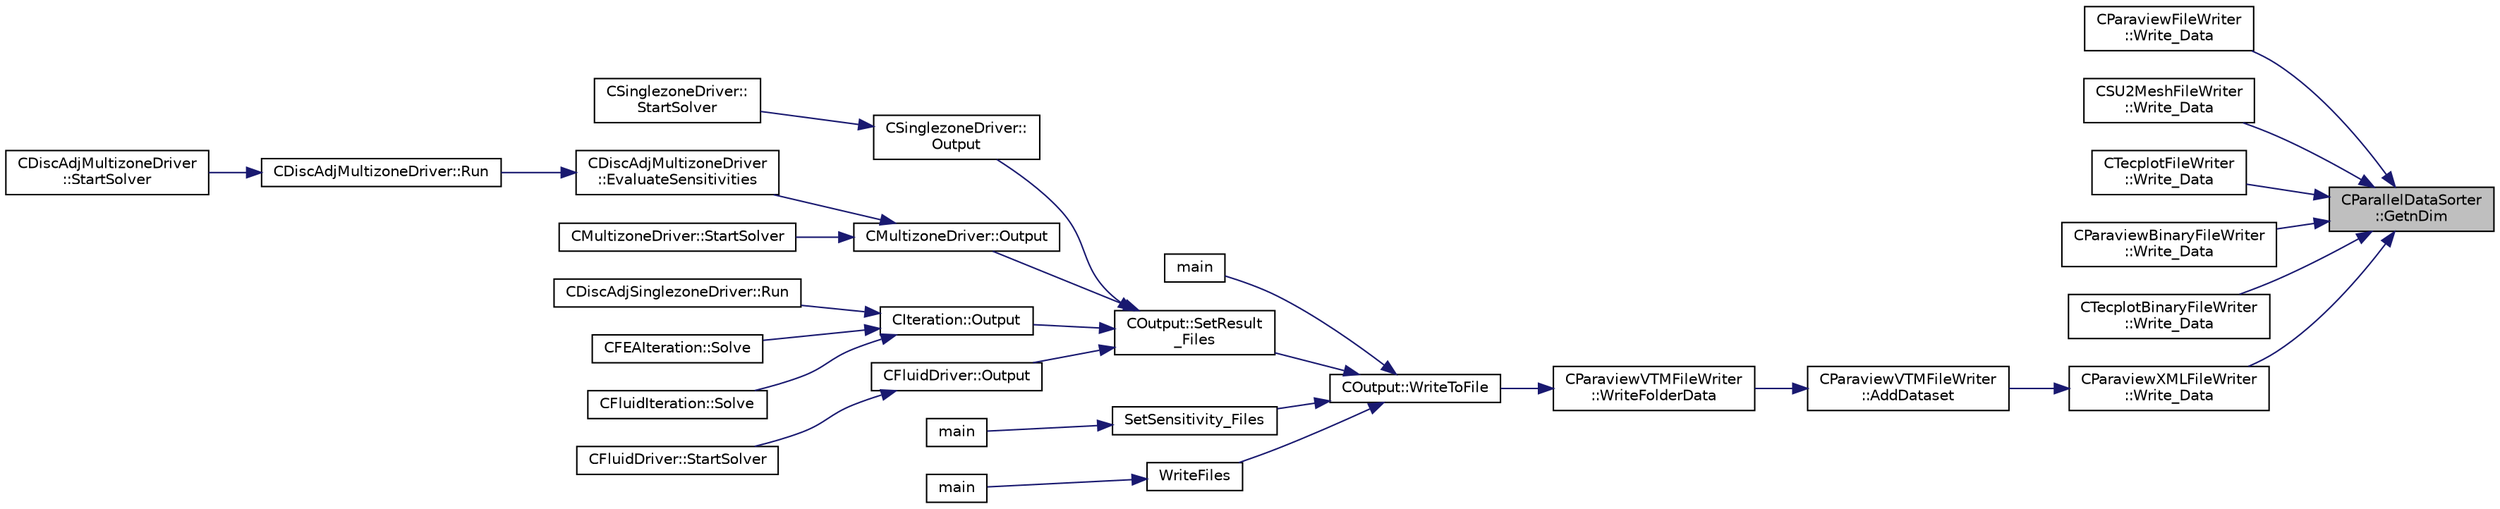 digraph "CParallelDataSorter::GetnDim"
{
 // LATEX_PDF_SIZE
  edge [fontname="Helvetica",fontsize="10",labelfontname="Helvetica",labelfontsize="10"];
  node [fontname="Helvetica",fontsize="10",shape=record];
  rankdir="RL";
  Node1 [label="CParallelDataSorter\l::GetnDim",height=0.2,width=0.4,color="black", fillcolor="grey75", style="filled", fontcolor="black",tooltip="Get the spatial dimension."];
  Node1 -> Node2 [dir="back",color="midnightblue",fontsize="10",style="solid",fontname="Helvetica"];
  Node2 [label="CParaviewFileWriter\l::Write_Data",height=0.2,width=0.4,color="black", fillcolor="white", style="filled",URL="$classCParaviewFileWriter.html#ae4414acad5ec9d8512e90b329bbad96f",tooltip="Write sorted data to file in paraview file format."];
  Node1 -> Node3 [dir="back",color="midnightblue",fontsize="10",style="solid",fontname="Helvetica"];
  Node3 [label="CSU2MeshFileWriter\l::Write_Data",height=0.2,width=0.4,color="black", fillcolor="white", style="filled",URL="$classCSU2MeshFileWriter.html#a1851a6b32c9c8af27f3c51c594a32db5",tooltip="Write sorted data to file in SU2 mesh file format."];
  Node1 -> Node4 [dir="back",color="midnightblue",fontsize="10",style="solid",fontname="Helvetica"];
  Node4 [label="CTecplotFileWriter\l::Write_Data",height=0.2,width=0.4,color="black", fillcolor="white", style="filled",URL="$classCTecplotFileWriter.html#a7ec196b7d3a26a1d88e1f3488a5c4990",tooltip="Write sorted data to file in tecplot ASCII file format."];
  Node1 -> Node5 [dir="back",color="midnightblue",fontsize="10",style="solid",fontname="Helvetica"];
  Node5 [label="CParaviewBinaryFileWriter\l::Write_Data",height=0.2,width=0.4,color="black", fillcolor="white", style="filled",URL="$classCParaviewBinaryFileWriter.html#aef0775d67502b4dec3e2f8daaca6ff57",tooltip="Write sorted data to file in paraview binary file format."];
  Node1 -> Node6 [dir="back",color="midnightblue",fontsize="10",style="solid",fontname="Helvetica"];
  Node6 [label="CTecplotBinaryFileWriter\l::Write_Data",height=0.2,width=0.4,color="black", fillcolor="white", style="filled",URL="$classCTecplotBinaryFileWriter.html#a4f1039c08a4fbaf2321b5107b99f22c0",tooltip="Write sorted data to file in tecplot binary file format."];
  Node1 -> Node7 [dir="back",color="midnightblue",fontsize="10",style="solid",fontname="Helvetica"];
  Node7 [label="CParaviewXMLFileWriter\l::Write_Data",height=0.2,width=0.4,color="black", fillcolor="white", style="filled",URL="$classCParaviewXMLFileWriter.html#a67c7dabde286ef41112636bc3461b5a7",tooltip="Write sorted data to file in paraview binary file format."];
  Node7 -> Node8 [dir="back",color="midnightblue",fontsize="10",style="solid",fontname="Helvetica"];
  Node8 [label="CParaviewVTMFileWriter\l::AddDataset",height=0.2,width=0.4,color="black", fillcolor="white", style="filled",URL="$classCParaviewVTMFileWriter.html#a7e23c6c603cddea399e0606e9416e0b5",tooltip="Add a new dataset by writing data from a datasorter to file and adding it to the vtm file."];
  Node8 -> Node9 [dir="back",color="midnightblue",fontsize="10",style="solid",fontname="Helvetica"];
  Node9 [label="CParaviewVTMFileWriter\l::WriteFolderData",height=0.2,width=0.4,color="black", fillcolor="white", style="filled",URL="$classCParaviewVTMFileWriter.html#aca95d6deb121a1dbf465810db3dd7d4d",tooltip="Write all data of the zones, boundaries into the folder."];
  Node9 -> Node10 [dir="back",color="midnightblue",fontsize="10",style="solid",fontname="Helvetica"];
  Node10 [label="COutput::WriteToFile",height=0.2,width=0.4,color="black", fillcolor="white", style="filled",URL="$classCOutput.html#a153a24cacc90f827f1e8751815764a4c",tooltip="Allocates the appropriate file writer based on the chosen format and writes sorted data to file."];
  Node10 -> Node11 [dir="back",color="midnightblue",fontsize="10",style="solid",fontname="Helvetica"];
  Node11 [label="main",height=0.2,width=0.4,color="black", fillcolor="white", style="filled",URL="$SU2__DEF_8cpp.html#a0ddf1224851353fc92bfbff6f499fa97",tooltip=" "];
  Node10 -> Node12 [dir="back",color="midnightblue",fontsize="10",style="solid",fontname="Helvetica"];
  Node12 [label="COutput::SetResult\l_Files",height=0.2,width=0.4,color="black", fillcolor="white", style="filled",URL="$classCOutput.html#a8cae0e94e8769f55d5865df600acbc2f",tooltip="Loop through all requested output files and write the volume output data."];
  Node12 -> Node13 [dir="back",color="midnightblue",fontsize="10",style="solid",fontname="Helvetica"];
  Node13 [label="CSinglezoneDriver::\lOutput",height=0.2,width=0.4,color="black", fillcolor="white", style="filled",URL="$classCSinglezoneDriver.html#a99b702e93a12b46a3d851cf1d970c6d5",tooltip="Output the solution in solution file."];
  Node13 -> Node14 [dir="back",color="midnightblue",fontsize="10",style="solid",fontname="Helvetica"];
  Node14 [label="CSinglezoneDriver::\lStartSolver",height=0.2,width=0.4,color="black", fillcolor="white", style="filled",URL="$classCSinglezoneDriver.html#ac98c6acfe034381fb3b77c6753c4d734",tooltip="[Overload] Launch the computation for single-zone problems."];
  Node12 -> Node15 [dir="back",color="midnightblue",fontsize="10",style="solid",fontname="Helvetica"];
  Node15 [label="CMultizoneDriver::Output",height=0.2,width=0.4,color="black", fillcolor="white", style="filled",URL="$classCMultizoneDriver.html#ad9b12dc5194755d1a06023898b056bcb",tooltip="Output the solution in solution file."];
  Node15 -> Node16 [dir="back",color="midnightblue",fontsize="10",style="solid",fontname="Helvetica"];
  Node16 [label="CDiscAdjMultizoneDriver\l::EvaluateSensitivities",height=0.2,width=0.4,color="black", fillcolor="white", style="filled",URL="$classCDiscAdjMultizoneDriver.html#a9d998fae109427a1061069800ad931c3",tooltip="Evaluate sensitivites for the current adjoint solution and output files."];
  Node16 -> Node17 [dir="back",color="midnightblue",fontsize="10",style="solid",fontname="Helvetica"];
  Node17 [label="CDiscAdjMultizoneDriver::Run",height=0.2,width=0.4,color="black", fillcolor="white", style="filled",URL="$classCDiscAdjMultizoneDriver.html#af996aecdb6d20aa4fc81c9b67295abf5",tooltip="[Overload] Run an discrete adjoint update of all solvers within multiple zones."];
  Node17 -> Node18 [dir="back",color="midnightblue",fontsize="10",style="solid",fontname="Helvetica"];
  Node18 [label="CDiscAdjMultizoneDriver\l::StartSolver",height=0.2,width=0.4,color="black", fillcolor="white", style="filled",URL="$classCDiscAdjMultizoneDriver.html#a75de0a1a482ceeed4301a384f1515092",tooltip="[Overload] Launch the computation for discrete adjoint multizone problems."];
  Node15 -> Node19 [dir="back",color="midnightblue",fontsize="10",style="solid",fontname="Helvetica"];
  Node19 [label="CMultizoneDriver::StartSolver",height=0.2,width=0.4,color="black", fillcolor="white", style="filled",URL="$classCMultizoneDriver.html#a48545e4827cc34298f792995e06d90dd",tooltip="[Overload] Launch the computation for multizone problems."];
  Node12 -> Node20 [dir="back",color="midnightblue",fontsize="10",style="solid",fontname="Helvetica"];
  Node20 [label="CIteration::Output",height=0.2,width=0.4,color="black", fillcolor="white", style="filled",URL="$classCIteration.html#a81703988a52c42fd644506cd2009c8e1",tooltip="A virtual member."];
  Node20 -> Node21 [dir="back",color="midnightblue",fontsize="10",style="solid",fontname="Helvetica"];
  Node21 [label="CDiscAdjSinglezoneDriver::Run",height=0.2,width=0.4,color="black", fillcolor="white", style="filled",URL="$classCDiscAdjSinglezoneDriver.html#a8f953f7bd46ee86ade056068e5eb2419",tooltip="Run a single iteration of the discrete adjoint solver with a single zone."];
  Node20 -> Node22 [dir="back",color="midnightblue",fontsize="10",style="solid",fontname="Helvetica"];
  Node22 [label="CFEAIteration::Solve",height=0.2,width=0.4,color="black", fillcolor="white", style="filled",URL="$classCFEAIteration.html#aba70dd8774515f274bbb361f44d30309",tooltip="Iterate the structural system for a number of Inner_Iter iterations."];
  Node20 -> Node23 [dir="back",color="midnightblue",fontsize="10",style="solid",fontname="Helvetica"];
  Node23 [label="CFluidIteration::Solve",height=0.2,width=0.4,color="black", fillcolor="white", style="filled",URL="$classCFluidIteration.html#ae4c454356af70246063fdcba4accb068",tooltip="Iterate the fluid system for a number of Inner_Iter iterations."];
  Node12 -> Node24 [dir="back",color="midnightblue",fontsize="10",style="solid",fontname="Helvetica"];
  Node24 [label="CFluidDriver::Output",height=0.2,width=0.4,color="black", fillcolor="white", style="filled",URL="$classCFluidDriver.html#ad2575e36367e41622f339bc2f07b64e3",tooltip="Output the solution in solution file."];
  Node24 -> Node25 [dir="back",color="midnightblue",fontsize="10",style="solid",fontname="Helvetica"];
  Node25 [label="CFluidDriver::StartSolver",height=0.2,width=0.4,color="black", fillcolor="white", style="filled",URL="$classCFluidDriver.html#aa0139a1e26f43f0154854c9f99ded978",tooltip="Launch the computation for all zones and all physics."];
  Node10 -> Node26 [dir="back",color="midnightblue",fontsize="10",style="solid",fontname="Helvetica"];
  Node26 [label="SetSensitivity_Files",height=0.2,width=0.4,color="black", fillcolor="white", style="filled",URL="$SU2__DOT_8cpp.html#a63d4fd49ad25f4916709545fb847948c",tooltip="Write the sensitivity (including mesh sensitivity) computed with the discrete adjoint method on the s..."];
  Node26 -> Node27 [dir="back",color="midnightblue",fontsize="10",style="solid",fontname="Helvetica"];
  Node27 [label="main",height=0.2,width=0.4,color="black", fillcolor="white", style="filled",URL="$SU2__DOT_8cpp.html#a0ddf1224851353fc92bfbff6f499fa97",tooltip=" "];
  Node10 -> Node28 [dir="back",color="midnightblue",fontsize="10",style="solid",fontname="Helvetica"];
  Node28 [label="WriteFiles",height=0.2,width=0.4,color="black", fillcolor="white", style="filled",URL="$SU2__SOL_8cpp.html#a43305e0af849b318ce139ccf6a164626",tooltip=" "];
  Node28 -> Node29 [dir="back",color="midnightblue",fontsize="10",style="solid",fontname="Helvetica"];
  Node29 [label="main",height=0.2,width=0.4,color="black", fillcolor="white", style="filled",URL="$SU2__SOL_8cpp.html#a0ddf1224851353fc92bfbff6f499fa97",tooltip=" "];
}
